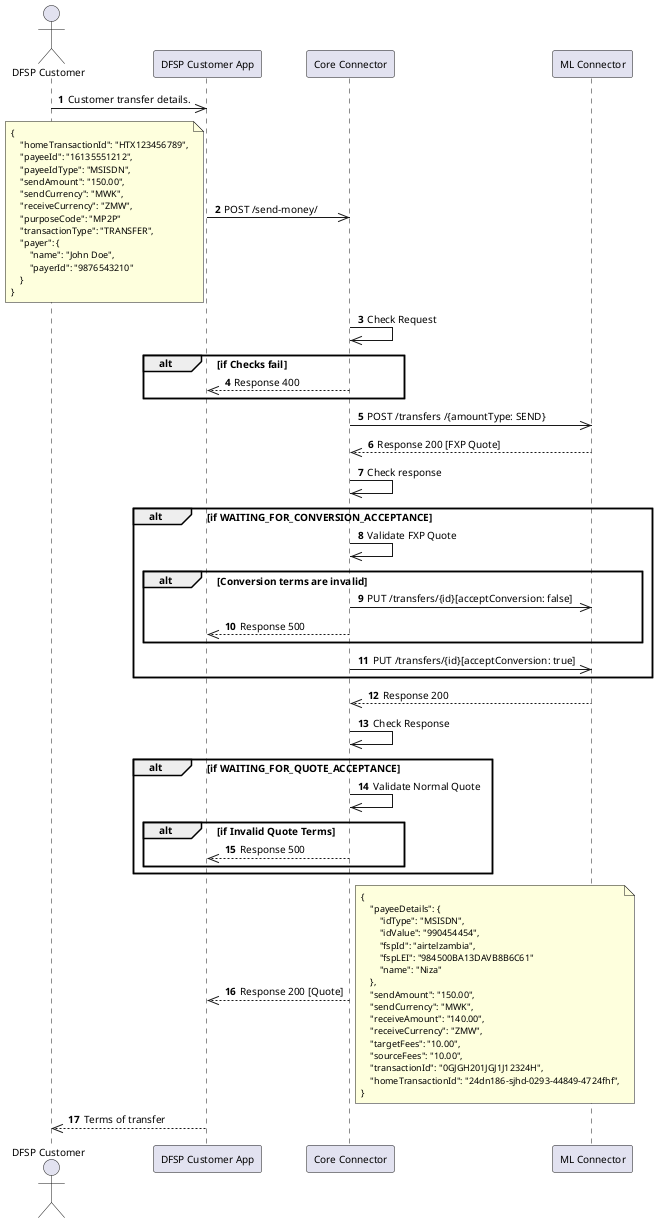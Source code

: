 @startuml name="initiate-transfer"

skinparam defaultFontSize 10
skinparam NoteFontSize 9
skinparam NoteFontName "Courier New"  ' Monospace font
skinparam wrapWidth 50                ' Set the width of the note

autonumber

actor "DFSP Customer" as Customer
participant "DFSP Customer App" as App
participant "Core Connector" as Core
participant "ML Connector" as ML

Customer ->> App: Customer transfer details.


App ->> Core: POST /send-money/ 
note left
{
    "homeTransactionId": "HTX123456789",
    "payeeId": "16135551212",
    "payeeIdType": "MSISDN",
    "sendAmount": "150.00",
    "sendCurrency": "MWK",
    "receiveCurrency": "ZMW",
    "purposeCode": "MP2P"
    "transactionType": "TRANSFER",
    "payer": {
        "name": "John Doe",
        "payerId": "9876543210"
    }
}
end note

Core ->> Core: Check Request

alt if Checks fail
    Core -->> App: Response 400
end



Core ->> ML: POST /transfers /{amountType: SEND} 
ML -->> Core: Response 200 [FXP Quote]
Core ->> Core: Check response

alt if WAITING_FOR_CONVERSION_ACCEPTANCE
    Core ->> Core: Validate FXP Quote

    alt Conversion terms are invalid
        Core ->> ML: PUT /transfers/{id}[acceptConversion: false]
        Core -->> App: Response 500
    end

    Core ->> ML: PUT /transfers/{id}[acceptConversion: true]
    
end

ML -->> Core: Response 200
Core ->> Core: Check Response

alt if WAITING_FOR_QUOTE_ACCEPTANCE
    Core ->> Core: Validate Normal Quote

    alt if Invalid Quote Terms
        Core -->> App: Response 500
    end
end

Core -->> App: Response 200 [Quote]
note right
{
    "payeeDetails": {
        "idType": "MSISDN",
        "idValue": "990454454",
        "fspId": "airtelzambia",
        "fspLEI": "984500BA13DAVB8B6C61"
        "name": "Niza"
    },
    "sendAmount": "150.00",
    "sendCurrency": "MWK",
    "receiveAmount": "140.00",
    "receiveCurrency": "ZMW",
    "targetFees": "10.00",
    "sourceFees": "10.00",
    "transactionId": "0GJGH201JGJ1J12324H",
    "homeTransactionId": "24dn186-sjhd-0293-44849-4724fhf",
}
end note

App -->> Customer: Terms of transfer

@enduml
